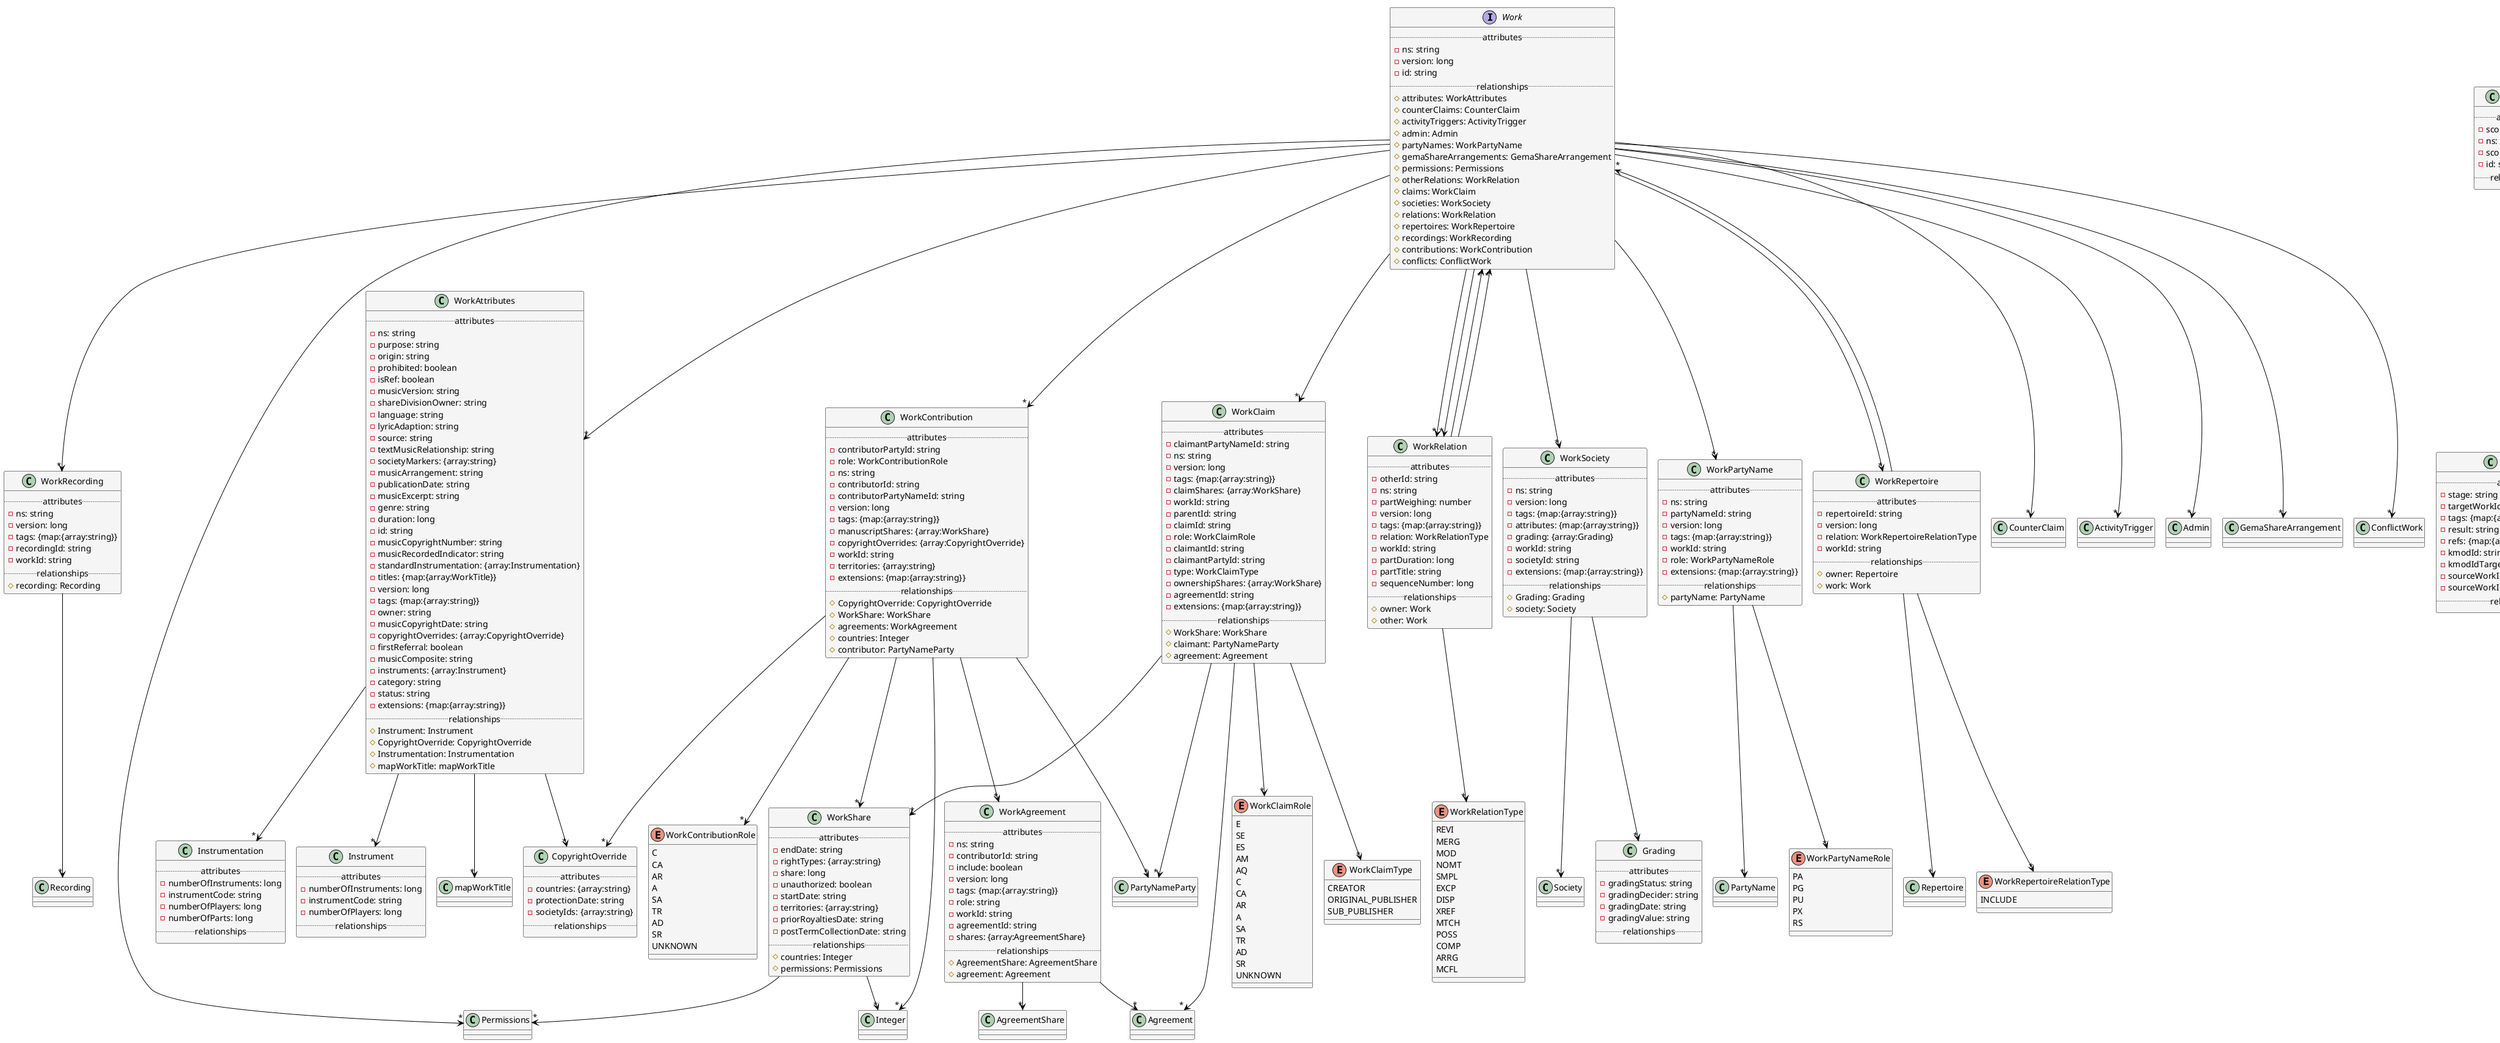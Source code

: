 {
  "sha1": "6o5oru7gaieoeoswoz8zcz6grruiwsn",
  "insertion": {
    "when": "2024-05-30T20:48:20.994Z",
    "user": "plantuml@gmail.com"
  }
}
@startuml
!pragma layout smetana
    skinparam class {
        BackgroundColor WhiteSmoke
        ArrowColor Black
        BorderColor Black
    }
INTERFACE Work {
.. attributes ..
-ns: string 
-version: long 
-id: string 
.. relationships ..
#attributes: WorkAttributes 
#counterClaims: CounterClaim 
#activityTriggers: ActivityTrigger 
#admin: Admin 
#partyNames: WorkPartyName 
#gemaShareArrangements: GemaShareArrangement 
#permissions: Permissions 
#otherRelations: WorkRelation 
#claims: WorkClaim 
#societies: WorkSociety 
#relations: WorkRelation 
#repertoires: WorkRepertoire 
#recordings: WorkRecording 
#contributions: WorkContribution 
#conflicts: ConflictWork 
}
CLASS WorkScore {
.. attributes ..
-score: number 
-ns: string 
-scoreType: string 
-id: string 
.. relationships ..
}

CLASS WorkRecording {
.. attributes ..
-ns: string 
-version: long 
-tags: {map:{array:string}} 
-recordingId: string 
-workId: string 
.. relationships ..
#recording: Recording 
}

CLASS WorkClaim {
.. attributes ..
-claimantPartyNameId: string 
-ns: string 
-version: long 
-tags: {map:{array:string}} 
-claimShares: {array:WorkShare} 
-workId: string 
-parentId: string 
-claimId: string 
-role: WorkClaimRole 
-claimantId: string 
-claimantPartyId: string 
-type: WorkClaimType 
-ownershipShares: {array:WorkShare} 
-agreementId: string 
-extensions: {map:{array:string}} 
.. relationships ..
#WorkShare: WorkShare 
#claimant: PartyNameParty 
#agreement: Agreement 
}

CLASS WorkRelation {
.. attributes ..
-otherId: string 
-ns: string 
-partWeighing: number 
-version: long 
-tags: {map:{array:string}} 
-relation: WorkRelationType 
-workId: string 
-partDuration: long 
-partTitle: string 
-sequenceNumber: long 
.. relationships ..
#owner: Work 
#other: Work 
}

CLASS Instrumentation {
.. attributes ..
-numberOfInstruments: long 
-instrumentCode: string 
-numberOfPlayers: long 
-numberOfParts: long 
.. relationships ..
}

CLASS WorkAttributes {
.. attributes ..
-ns: string 
-purpose: string 
-origin: string 
-prohibited: boolean 
-isRef: boolean 
-musicVersion: string 
-shareDivisionOwner: string 
-language: string 
-lyricAdaption: string 
-source: string 
-textMusicRelationship: string 
-societyMarkers: {array:string} 
-musicArrangement: string 
-publicationDate: string 
-musicExcerpt: string 
-genre: string 
-duration: long 
-id: string 
-musicCopyrightNumber: string 
-musicRecordedIndicator: string 
-standardInstrumentation: {array:Instrumentation} 
-titles: {map:{array:WorkTitle}} 
-version: long 
-tags: {map:{array:string}} 
-owner: string 
-musicCopyrightDate: string 
-copyrightOverrides: {array:CopyrightOverride} 
-firstReferral: boolean 
-musicComposite: string 
-instruments: {array:Instrument} 
-category: string 
-status: string 
-extensions: {map:{array:string}} 
.. relationships ..
#Instrument: Instrument 
#CopyrightOverride: CopyrightOverride 
#Instrumentation: Instrumentation 
#mapWorkTitle: mapWorkTitle 
}

CLASS WorkAgreement {
.. attributes ..
-ns: string 
-contributorId: string 
-include: boolean 
-version: long 
-tags: {map:{array:string}} 
-role: string 
-workId: string 
-agreementId: string 
-shares: {array:AgreementShare} 
.. relationships ..
#AgreementShare: AgreementShare 
#agreement: Agreement 
}

CLASS WorkContribution {
.. attributes ..
-contributorPartyId: string 
-role: WorkContributionRole 
-ns: string 
-contributorId: string 
-contributorPartyNameId: string 
-version: long 
-tags: {map:{array:string}} 
-manuscriptShares: {array:WorkShare} 
-copyrightOverrides: {array:CopyrightOverride} 
-workId: string 
-territories: {array:string} 
-extensions: {map:{array:string}} 
.. relationships ..
#CopyrightOverride: CopyrightOverride 
#WorkShare: WorkShare 
#agreements: WorkAgreement 
#countries: Integer 
#contributor: PartyNameParty 
}

CLASS WorkSociety {
.. attributes ..
-ns: string 
-version: long 
-tags: {map:{array:string}} 
-attributes: {map:{array:string}} 
-grading: {array:Grading} 
-workId: string 
-societyId: string 
-extensions: {map:{array:string}} 
.. relationships ..
#Grading: Grading 
#society: Society 
}

CLASS WorkShare {
.. attributes ..
-endDate: string 
-rightTypes: {array:string} 
-share: long 
-unauthorized: boolean 
-startDate: string 
-territories: {array:string} 
-priorRoyaltiesDate: string 
-postTermCollectionDate: string 
.. relationships ..
#countries: Integer 
#permissions: Permissions 
}

CLASS WorkPartyName {
.. attributes ..
-ns: string 
-partyNameId: string 
-version: long 
-tags: {map:{array:string}} 
-workId: string 
-role: WorkPartyNameRole 
-extensions: {map:{array:string}} 
.. relationships ..
#partyName: PartyName 
}

CLASS WorkTitle {
.. attributes ..
-titleValue: string 
-duration: long 
-sequenceNumber: long 
.. relationships ..
}

CLASS WorkRepertoire {
.. attributes ..
-repertoireId: string 
-version: long 
-relation: WorkRepertoireRelationType 
-workId: string 
.. relationships ..
#owner: Repertoire 
#work: Work 
}

CLASS WorkMatch {
.. attributes ..
-stage: string 
-targetWorkIdVersion: string 
-tags: {map:{array:string}} 
-result: string 
-refs: {map:{array:string}} 
-kmodId: string 
-kmodIdTargetWorkIdVersion: string 
-sourceWorkIdVersion: string 
-sourceWorkIdVersionStage: string 
.. relationships ..
}

CLASS Instrument {
.. attributes ..
-numberOfInstruments: long 
-instrumentCode: string 
-numberOfPlayers: long 
.. relationships ..
}

CLASS CopyrightOverride {
.. attributes ..
-countries: {array:string} 
-protectionDate: string 
-societyIds: {array:string} 
.. relationships ..
}

CLASS Grading {
.. attributes ..
-gradingStatus: string 
-gradingDecider: string 
-gradingDate: string 
-gradingValue: string 
.. relationships ..
}
ENUM WorkClaimRole {
E
SE
ES
AM
AQ
C
CA
AR
A
SA
TR
AD
SR
UNKNOWN
}

ENUM WorkContributionRole {
C
CA
AR
A
SA
TR
AD
SR
UNKNOWN
}

ENUM WorkClaimType {
CREATOR
ORIGINAL_PUBLISHER
SUB_PUBLISHER
}

ENUM WorkRelationType {
REVI
MERG
MOD
NOMT
SMPL
EXCP
DISP
XREF
MTCH
POSS
COMP
ARRG
MCFL
}

ENUM WorkTitleType {
OT
OV
AT
TE
FT
IT
TT
PT
RT
ET
OL
AL
DT
LT
NT
}

ENUM WorkRepertoireRelationType {
INCLUDE
}

ENUM WorkPartyNameRole {
PA
PG
PU
PX
RS
}
 WorkRecording --> "*" Recording
 WorkPartyName --> "*" WorkPartyNameRole
 WorkPartyName --> "*" PartyName
 WorkRepertoire --> "*" WorkRepertoireRelationType
 WorkRepertoire --> "*" Repertoire
 WorkRepertoire --> "*" Work
 Work --> "*" WorkAttributes
 Work --> "*" CounterClaim
 Work --> "*" ActivityTrigger
 Work --> "*" Admin
 Work --> "*" WorkPartyName
 Work --> "*" GemaShareArrangement
 Work --> "*" Permissions
 Work --> "*" WorkRelation
 Work --> "*" WorkClaim
 Work --> "*" WorkSociety
 Work --> "*" WorkRelation
 Work --> "*" WorkRepertoire
 Work --> "*" WorkRecording
 Work --> "*" WorkContribution
 Work --> "*" ConflictWork
 WorkRelation --> "*" WorkRelationType
 WorkRelation --> "*" Work
 WorkRelation --> "*" Work
 WorkClaim --> "*" WorkClaimRole
 WorkClaim --> "*" WorkShare
 WorkClaim --> "*" WorkClaimType
 WorkClaim --> "*" PartyNameParty
 WorkClaim --> "*" Agreement
 WorkAttributes --> "*" Instrument
 WorkAttributes --> "*" CopyrightOverride
 WorkAttributes --> "*" Instrumentation
 WorkAttributes --> "*" mapWorkTitle
 WorkContribution --> "*" CopyrightOverride
 WorkContribution --> "*" WorkContributionRole
 WorkContribution --> "*" WorkShare
 WorkContribution --> "*" WorkAgreement
 WorkContribution --> "*" Integer
 WorkContribution --> "*" PartyNameParty
 WorkAgreement --> "*" AgreementShare
 WorkAgreement --> "*" Agreement
 WorkSociety --> "*" Grading
 WorkSociety --> "*" Society
 WorkShare --> "*" Integer
 WorkShare --> "*" Permissions
@enduml
